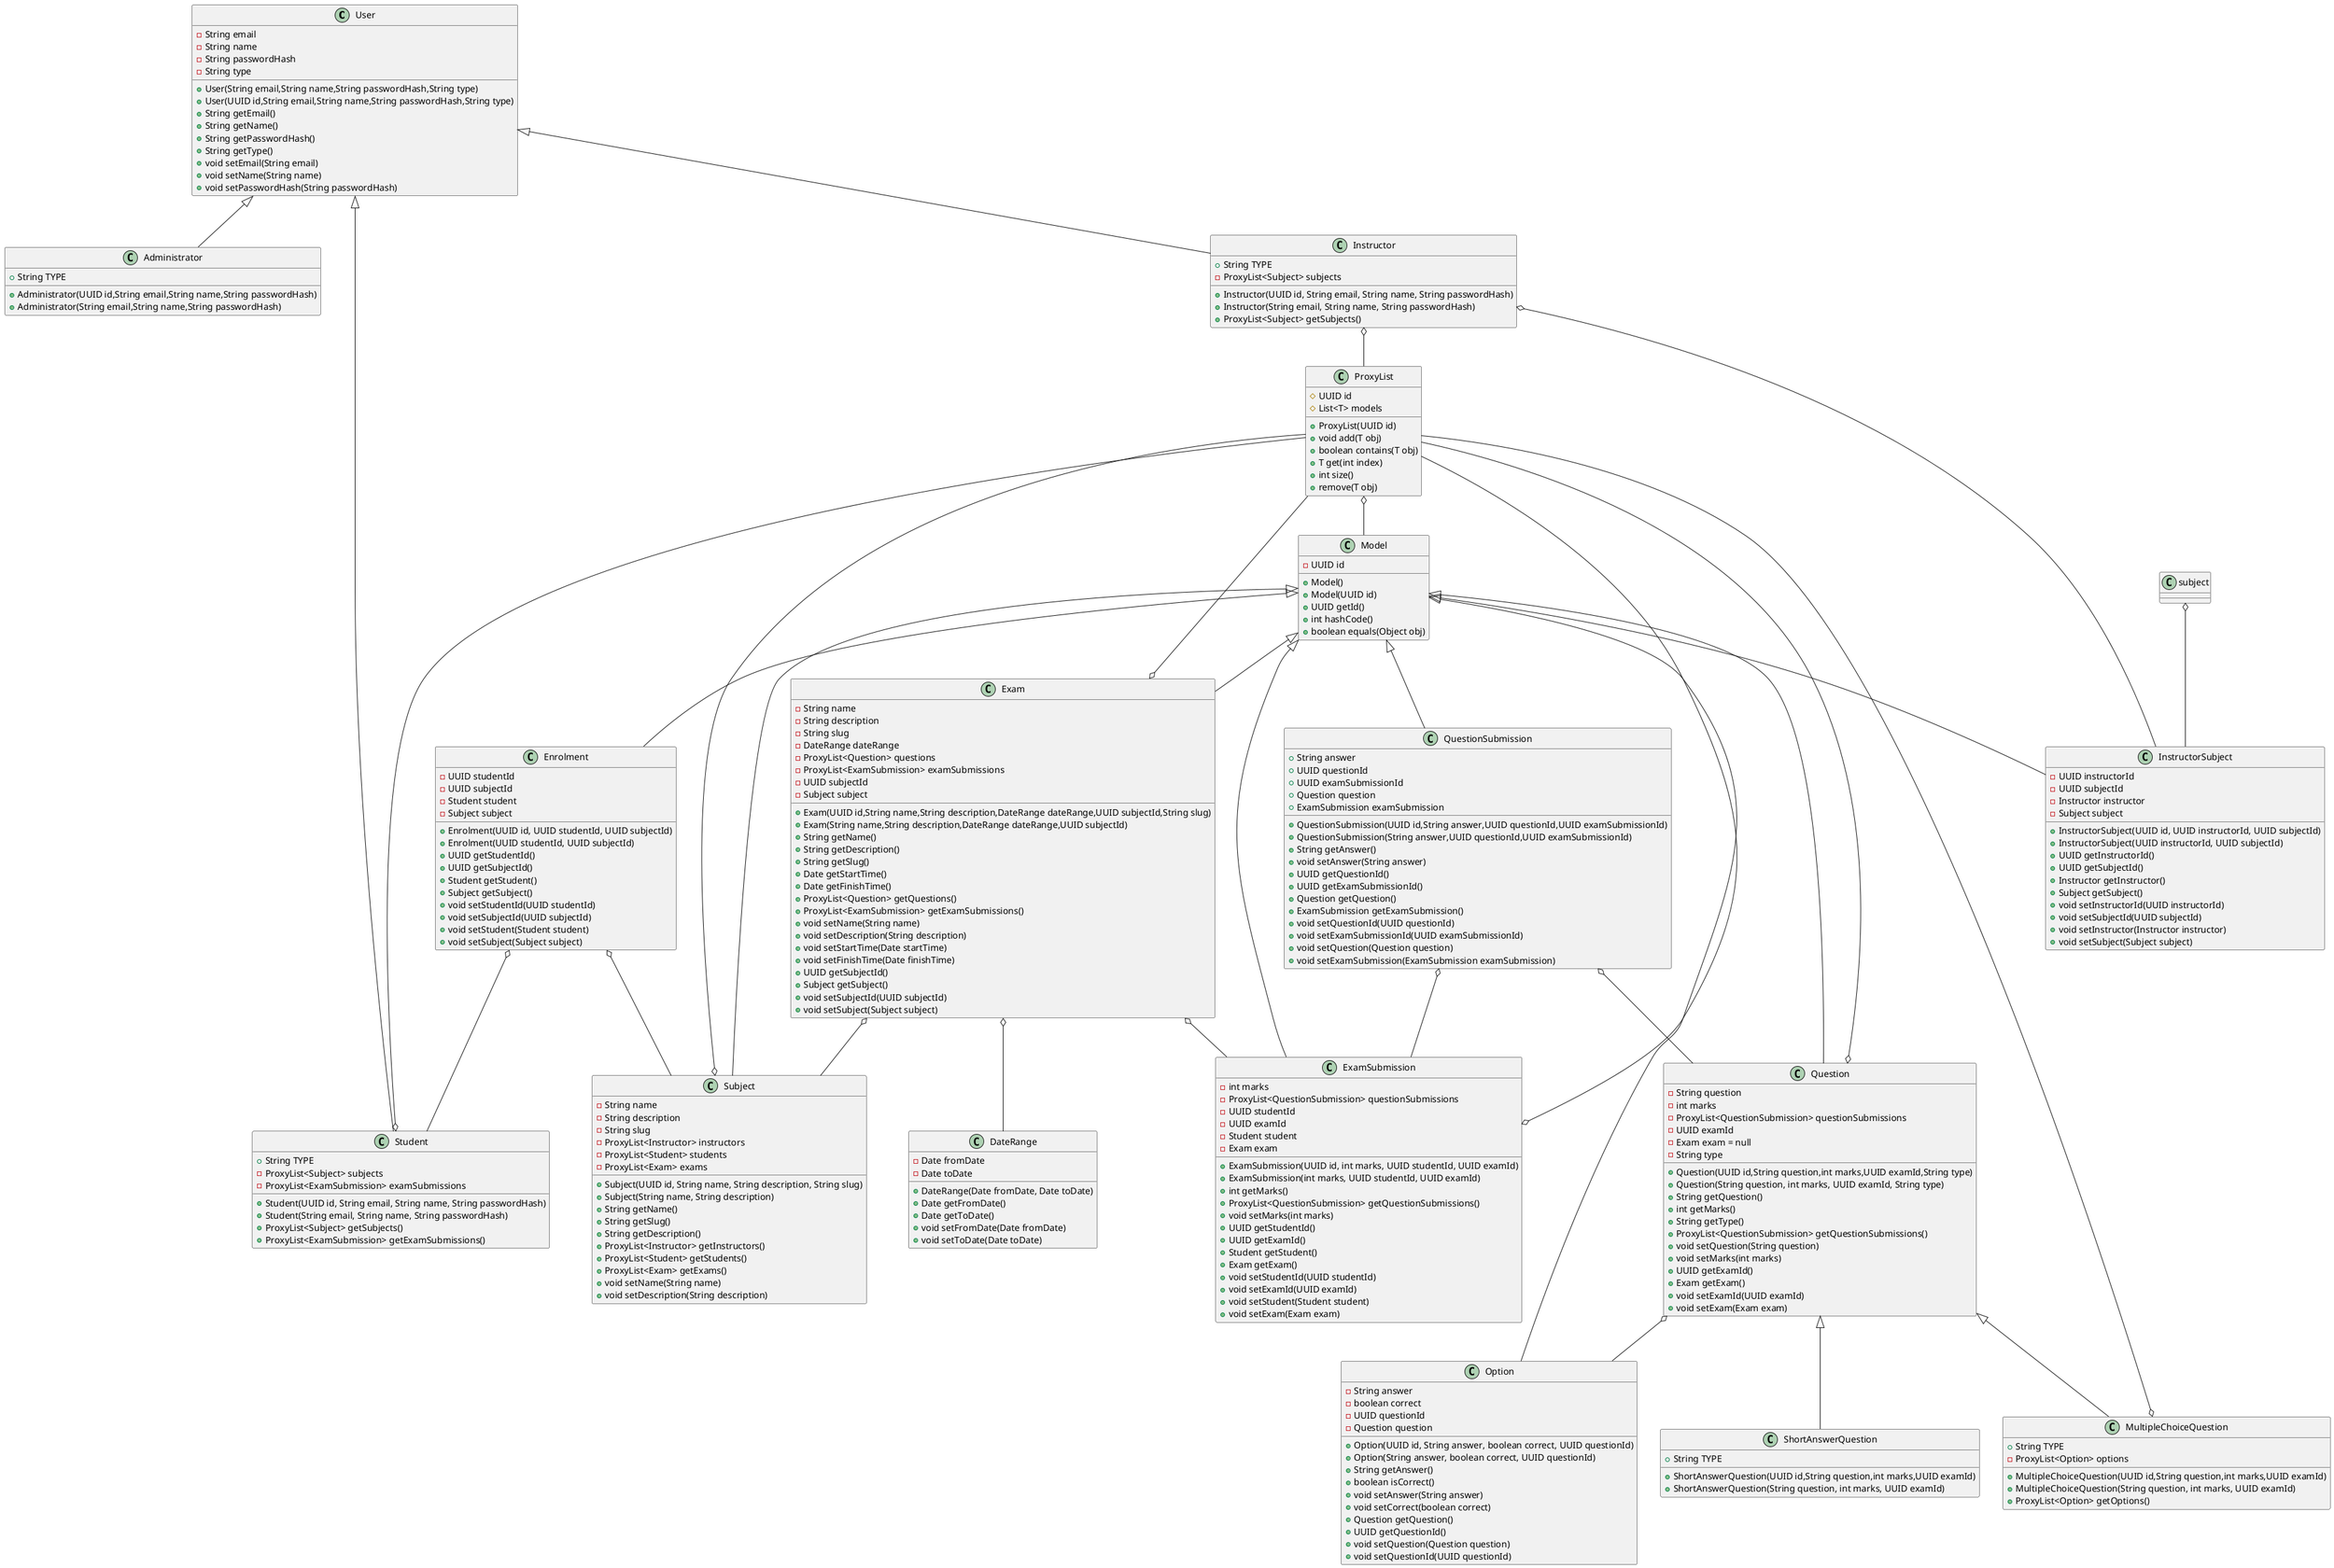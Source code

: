 @startuml


User <|-- Administrator
User <|-- Instructor
User <|-- Student


class User {
 - String email
 - String name
 - String passwordHash
 - String type
 + User(String email,String name,String passwordHash,String type)
 + User(UUID id,String email,String name,String passwordHash,String type)
 + String getEmail()
 + String getName()
 + String getPasswordHash()
 + String getType()
 + void setEmail(String email)
 + void setName(String name)
 + void setPasswordHash(String passwordHash)
}

class Administrator {
 + String TYPE
 + Administrator(UUID id,String email,String name,String passwordHash)
 + Administrator(String email,String name,String passwordHash)
}

Instructor o-- ProxyList

class Instructor {
 + String TYPE
 - ProxyList<Subject> subjects
 + Instructor(UUID id, String email, String name, String passwordHash)
 + Instructor(String email, String name, String passwordHash)
 + ProxyList<Subject> getSubjects()
}

Student o-- ProxyList

class Student {
 + String TYPE
 - ProxyList<Subject> subjects
 - ProxyList<ExamSubmission> examSubmissions
 + Student(UUID id, String email, String name, String passwordHash)
 + Student(String email, String name, String passwordHash)
 + ProxyList<Subject> getSubjects()
 + ProxyList<ExamSubmission> getExamSubmissions()
}

class DateRange {
 - Date fromDate
 - Date toDate
 + DateRange(Date fromDate, Date toDate)
 + Date getFromDate()
 + Date getToDate()
 + void setFromDate(Date fromDate)
 + void setToDate(Date toDate)
 }

ProxyList o-- Model

class ProxyList {
 # UUID id
 # List<T> models
 + ProxyList(UUID id)
 + void add(T obj)
 + boolean contains(T obj)
 + T get(int index)
 + int size()
 + remove(T obj)
 }

Model <|-- Enrolment
Model <|-- Exam
Model <|-- Subject
Model <|-- InstructorSubject
Model <|-- Question
Model <|-- QuestionSubmission
Model <|-- ExamSubmission
Model <|-- Option

class Model {
 - UUID id
 + Model()
 + Model(UUID id)
 + UUID getId()
 + int hashCode()
 + boolean equals(Object obj)
 }

Enrolment o-- Student
Enrolment o-- Subject

class Enrolment {
 - UUID studentId
 - UUID subjectId
 - Student student
 - Subject subject
 + Enrolment(UUID id, UUID studentId, UUID subjectId)
 + Enrolment(UUID studentId, UUID subjectId)
 + UUID getStudentId()
 + UUID getSubjectId()
 + Student getStudent()
 + Subject getSubject()
 + void setStudentId(UUID studentId)
 + void setSubjectId(UUID subjectId)
 + void setStudent(Student student)
 + void setSubject(Subject subject)
 }

 Exam o-- ProxyList
 Exam o-- DateRange
 Exam o-- Subject

 class Exam {
  - String name
  - String description
  - String slug
  - DateRange dateRange
  - ProxyList<Question> questions
  - ProxyList<ExamSubmission> examSubmissions
  - UUID subjectId
  - Subject subject
  + Exam(UUID id,String name,String description,DateRange dateRange,UUID subjectId,String slug)
  + Exam(String name,String description,DateRange dateRange,UUID subjectId)
  + String getName()
  + String getDescription()
  + String getSlug()
  + Date getStartTime()
  + Date getFinishTime()
  + ProxyList<Question> getQuestions()
  + ProxyList<ExamSubmission> getExamSubmissions()
  + void setName(String name)
  + void setDescription(String description)
  + void setStartTime(Date startTime)
  + void setFinishTime(Date finishTime)
  + UUID getSubjectId()
  + Subject getSubject()
  + void setSubjectId(UUID subjectId)
  + void setSubject(Subject subject) 
 }

Subject o-- ProxyList

class Subject {
  - String name
  - String description
  - String slug
  - ProxyList<Instructor> instructors
  - ProxyList<Student> students
  - ProxyList<Exam> exams
  + Subject(UUID id, String name, String description, String slug)
  + Subject(String name, String description)
  + String getName()
  + String getSlug()
  + String getDescription()
  + ProxyList<Instructor> getInstructors()
  + ProxyList<Student> getStudents()     
  + ProxyList<Exam> getExams()
  + void setName(String name)
  + void setDescription(String description)
}

Instructor o-- InstructorSubject
subject o-- InstructorSubject

class InstructorSubject {
  - UUID instructorId
  - UUID subjectId
  - Instructor instructor
  - Subject subject
  + InstructorSubject(UUID id, UUID instructorId, UUID subjectId)
  + InstructorSubject(UUID instructorId, UUID subjectId)
  + UUID getInstructorId()
  + UUID getSubjectId()
  + Instructor getInstructor()
  + Subject getSubject()
  + void setInstructorId(UUID instructorId)
  + void setSubjectId(UUID subjectId)
  + void setInstructor(Instructor instructor)
  + void setSubject(Subject subject)
}

Question <|-- ShortAnswerQuestion
Question <|-- MultipleChoiceQuestion

Question o-- ProxyList

class Question {
  - String question
  - int marks
  - ProxyList<QuestionSubmission> questionSubmissions
  - UUID examId
  - Exam exam = null
  - String type
  + Question(UUID id,String question,int marks,UUID examId,String type)
  + Question(String question, int marks, UUID examId, String type)
  + String getQuestion()
  + int getMarks()
  + String getType()
  + ProxyList<QuestionSubmission> getQuestionSubmissions()
  + void setQuestion(String question)
  + void setMarks(int marks)
  + UUID getExamId()
  + Exam getExam()
  + void setExamId(UUID examId)
  + void setExam(Exam exam)
}

class ShortAnswerQuestion {
  + String TYPE
  + ShortAnswerQuestion(UUID id,String question,int marks,UUID examId)
  + ShortAnswerQuestion(String question, int marks, UUID examId)
}

MultipleChoiceQuestion o-- ProxyList

class MultipleChoiceQuestion {
  + String TYPE
  - ProxyList<Option> options
  + MultipleChoiceQuestion(UUID id,String question,int marks,UUID examId)
  + MultipleChoiceQuestion(String question, int marks, UUID examId)
  + ProxyList<Option> getOptions()
}

Question o-- Option

class Option {
  - String answer
  - boolean correct
  - UUID questionId
  - Question question
  + Option(UUID id, String answer, boolean correct, UUID questionId)
  + Option(String answer, boolean correct, UUID questionId)
  + String getAnswer()
  + boolean isCorrect()
  + void setAnswer(String answer)
  + void setCorrect(boolean correct)
  + Question getQuestion()
  + UUID getQuestionId()
  + void setQuestion(Question question)
  + void setQuestionId(UUID questionId)
}

QuestionSubmission o-- Question
QuestionSubmission o-- ExamSubmission

class QuestionSubmission {
  + String answer
  + UUID questionId
  + UUID examSubmissionId
  + Question question
  + ExamSubmission examSubmission
  + QuestionSubmission(UUID id,String answer,UUID questionId,UUID examSubmissionId)
  + QuestionSubmission(String answer,UUID questionId,UUID examSubmissionId)
  + String getAnswer()
  + void setAnswer(String answer)
  + UUID getQuestionId()
  + UUID getExamSubmissionId()
  + Question getQuestion()
  + ExamSubmission getExamSubmission()
  + void setQuestionId(UUID questionId)
  + void setExamSubmissionId(UUID examSubmissionId)
  + void setQuestion(Question question)
  + void setExamSubmission(ExamSubmission examSubmission)
}

ExamSubmission o-- ProxyList
Exam o-- ExamSubmission

class ExamSubmission {
  - int marks
  - ProxyList<QuestionSubmission> questionSubmissions
  - UUID studentId
  - UUID examId
  - Student student
  - Exam exam
  + ExamSubmission(UUID id, int marks, UUID studentId, UUID examId)
  + ExamSubmission(int marks, UUID studentId, UUID examId)
  + int getMarks()
  + ProxyList<QuestionSubmission> getQuestionSubmissions()
  + void setMarks(int marks)
  + UUID getStudentId()
  + UUID getExamId()
  + Student getStudent()
  + Exam getExam()
  + void setStudentId(UUID studentId)
  + void setExamId(UUID examId)
  + void setStudent(Student student)
  + void setExam(Exam exam)
}

@enduml



